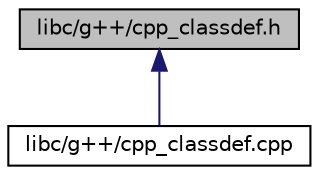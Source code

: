digraph "libc/g++/cpp_classdef.h"
{
  edge [fontname="Helvetica",fontsize="10",labelfontname="Helvetica",labelfontsize="10"];
  node [fontname="Helvetica",fontsize="10",shape=record];
  Node1 [label="libc/g++/cpp_classdef.h",height=0.2,width=0.4,color="black", fillcolor="grey75", style="filled", fontcolor="black"];
  Node1 -> Node2 [dir="back",color="midnightblue",fontsize="10",style="solid",fontname="Helvetica"];
  Node2 [label="libc/g++/cpp_classdef.cpp",height=0.2,width=0.4,color="black", fillcolor="white", style="filled",URL="$a00059.html"];
}
